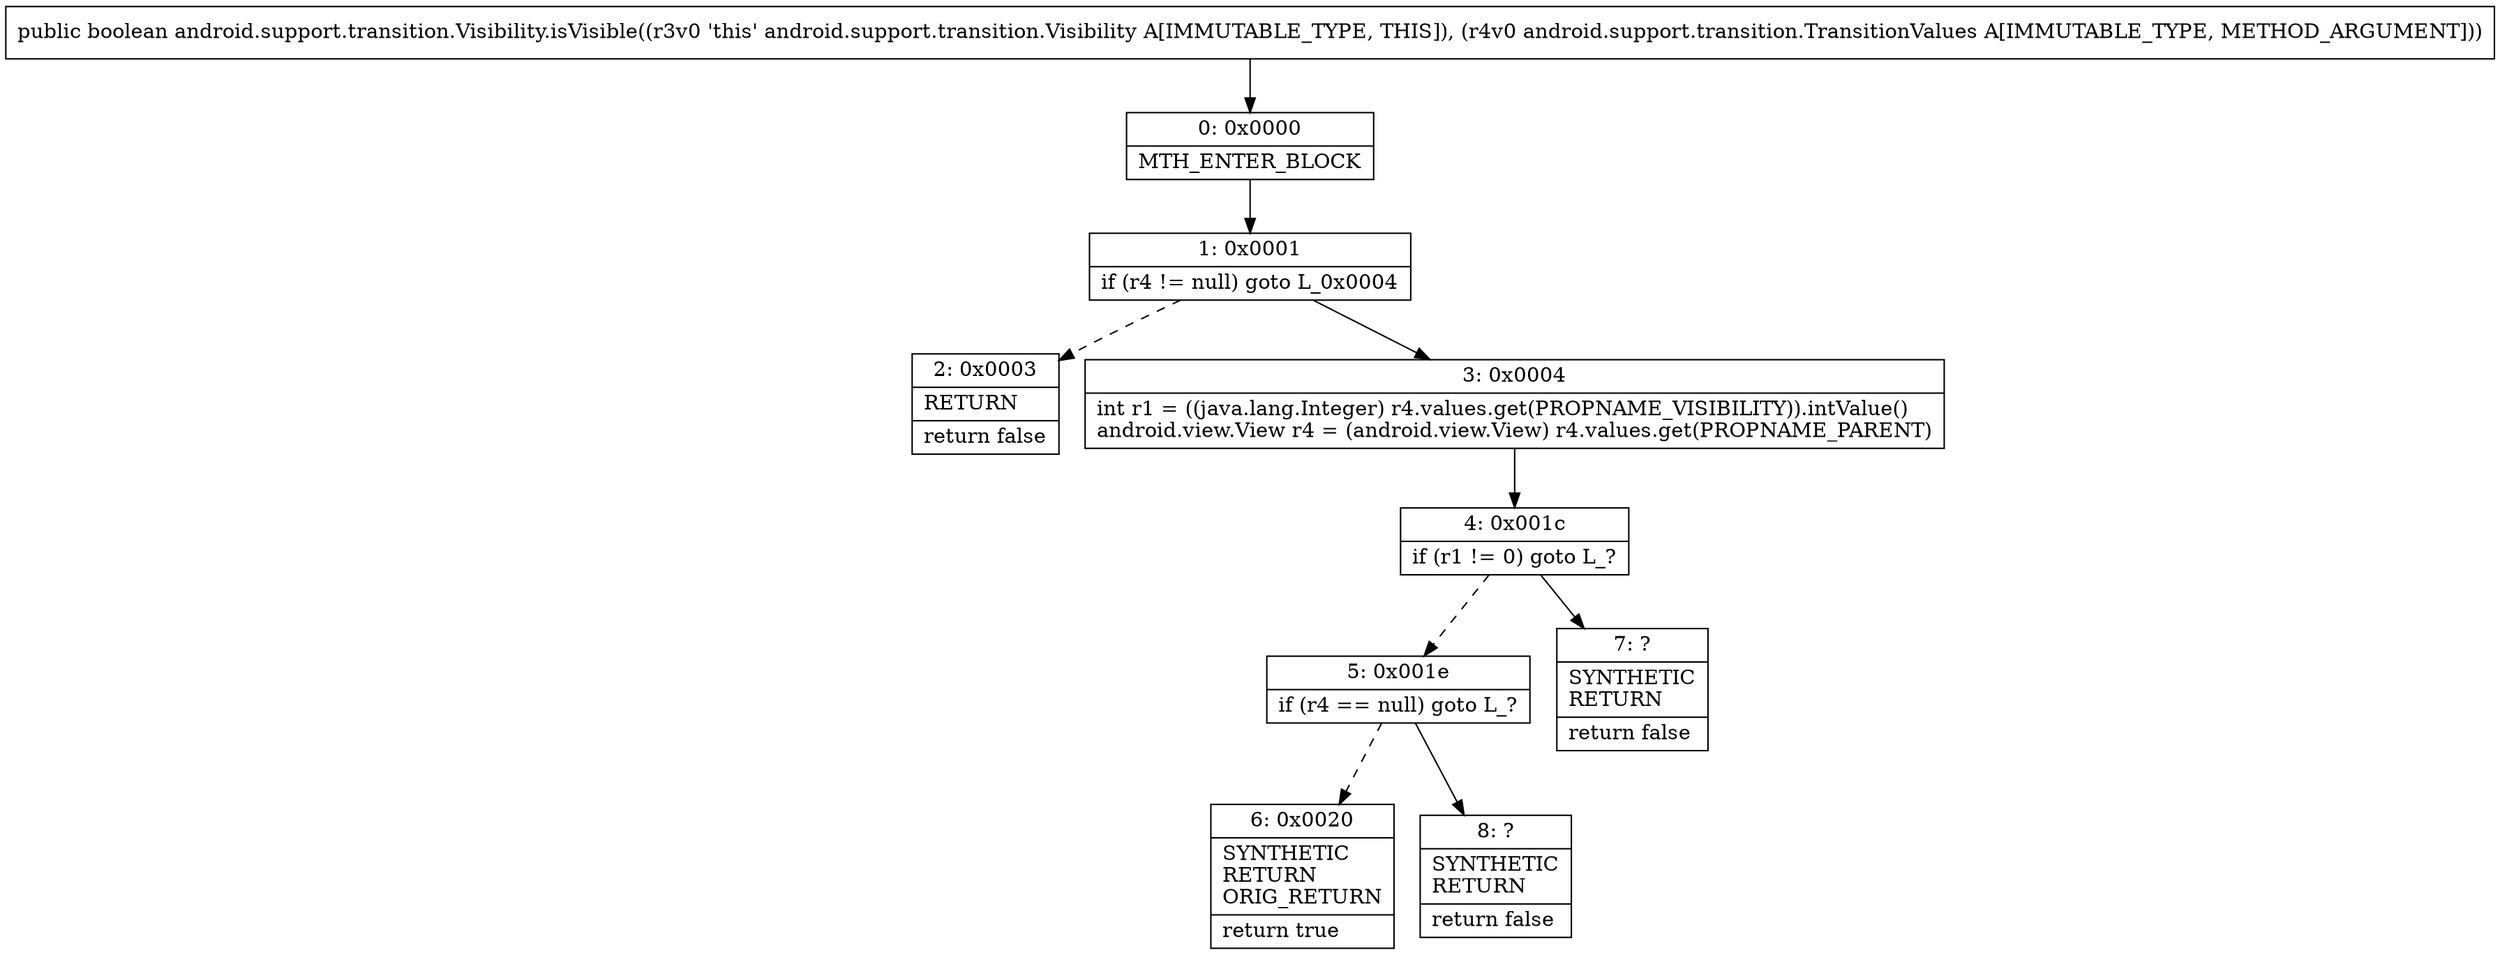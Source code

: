 digraph "CFG forandroid.support.transition.Visibility.isVisible(Landroid\/support\/transition\/TransitionValues;)Z" {
Node_0 [shape=record,label="{0\:\ 0x0000|MTH_ENTER_BLOCK\l}"];
Node_1 [shape=record,label="{1\:\ 0x0001|if (r4 != null) goto L_0x0004\l}"];
Node_2 [shape=record,label="{2\:\ 0x0003|RETURN\l|return false\l}"];
Node_3 [shape=record,label="{3\:\ 0x0004|int r1 = ((java.lang.Integer) r4.values.get(PROPNAME_VISIBILITY)).intValue()\landroid.view.View r4 = (android.view.View) r4.values.get(PROPNAME_PARENT)\l}"];
Node_4 [shape=record,label="{4\:\ 0x001c|if (r1 != 0) goto L_?\l}"];
Node_5 [shape=record,label="{5\:\ 0x001e|if (r4 == null) goto L_?\l}"];
Node_6 [shape=record,label="{6\:\ 0x0020|SYNTHETIC\lRETURN\lORIG_RETURN\l|return true\l}"];
Node_7 [shape=record,label="{7\:\ ?|SYNTHETIC\lRETURN\l|return false\l}"];
Node_8 [shape=record,label="{8\:\ ?|SYNTHETIC\lRETURN\l|return false\l}"];
MethodNode[shape=record,label="{public boolean android.support.transition.Visibility.isVisible((r3v0 'this' android.support.transition.Visibility A[IMMUTABLE_TYPE, THIS]), (r4v0 android.support.transition.TransitionValues A[IMMUTABLE_TYPE, METHOD_ARGUMENT])) }"];
MethodNode -> Node_0;
Node_0 -> Node_1;
Node_1 -> Node_2[style=dashed];
Node_1 -> Node_3;
Node_3 -> Node_4;
Node_4 -> Node_5[style=dashed];
Node_4 -> Node_7;
Node_5 -> Node_6[style=dashed];
Node_5 -> Node_8;
}

